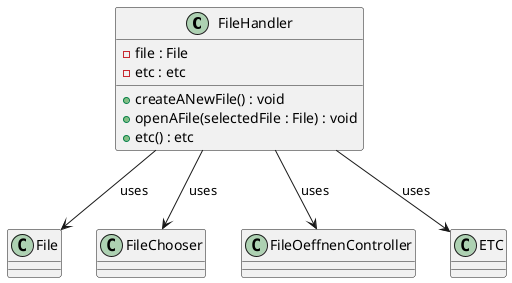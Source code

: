 @startuml
class FileHandler {
  -file : File
  -etc : etc

  +createANewFile() : void
  +openAFile(selectedFile : File) : void
  +etc() : etc
}

' Dependencies
FileHandler --> File : uses
FileHandler --> FileChooser : uses
FileHandler --> FileOeffnenController : uses
FileHandler --> ETC: uses
@endum
